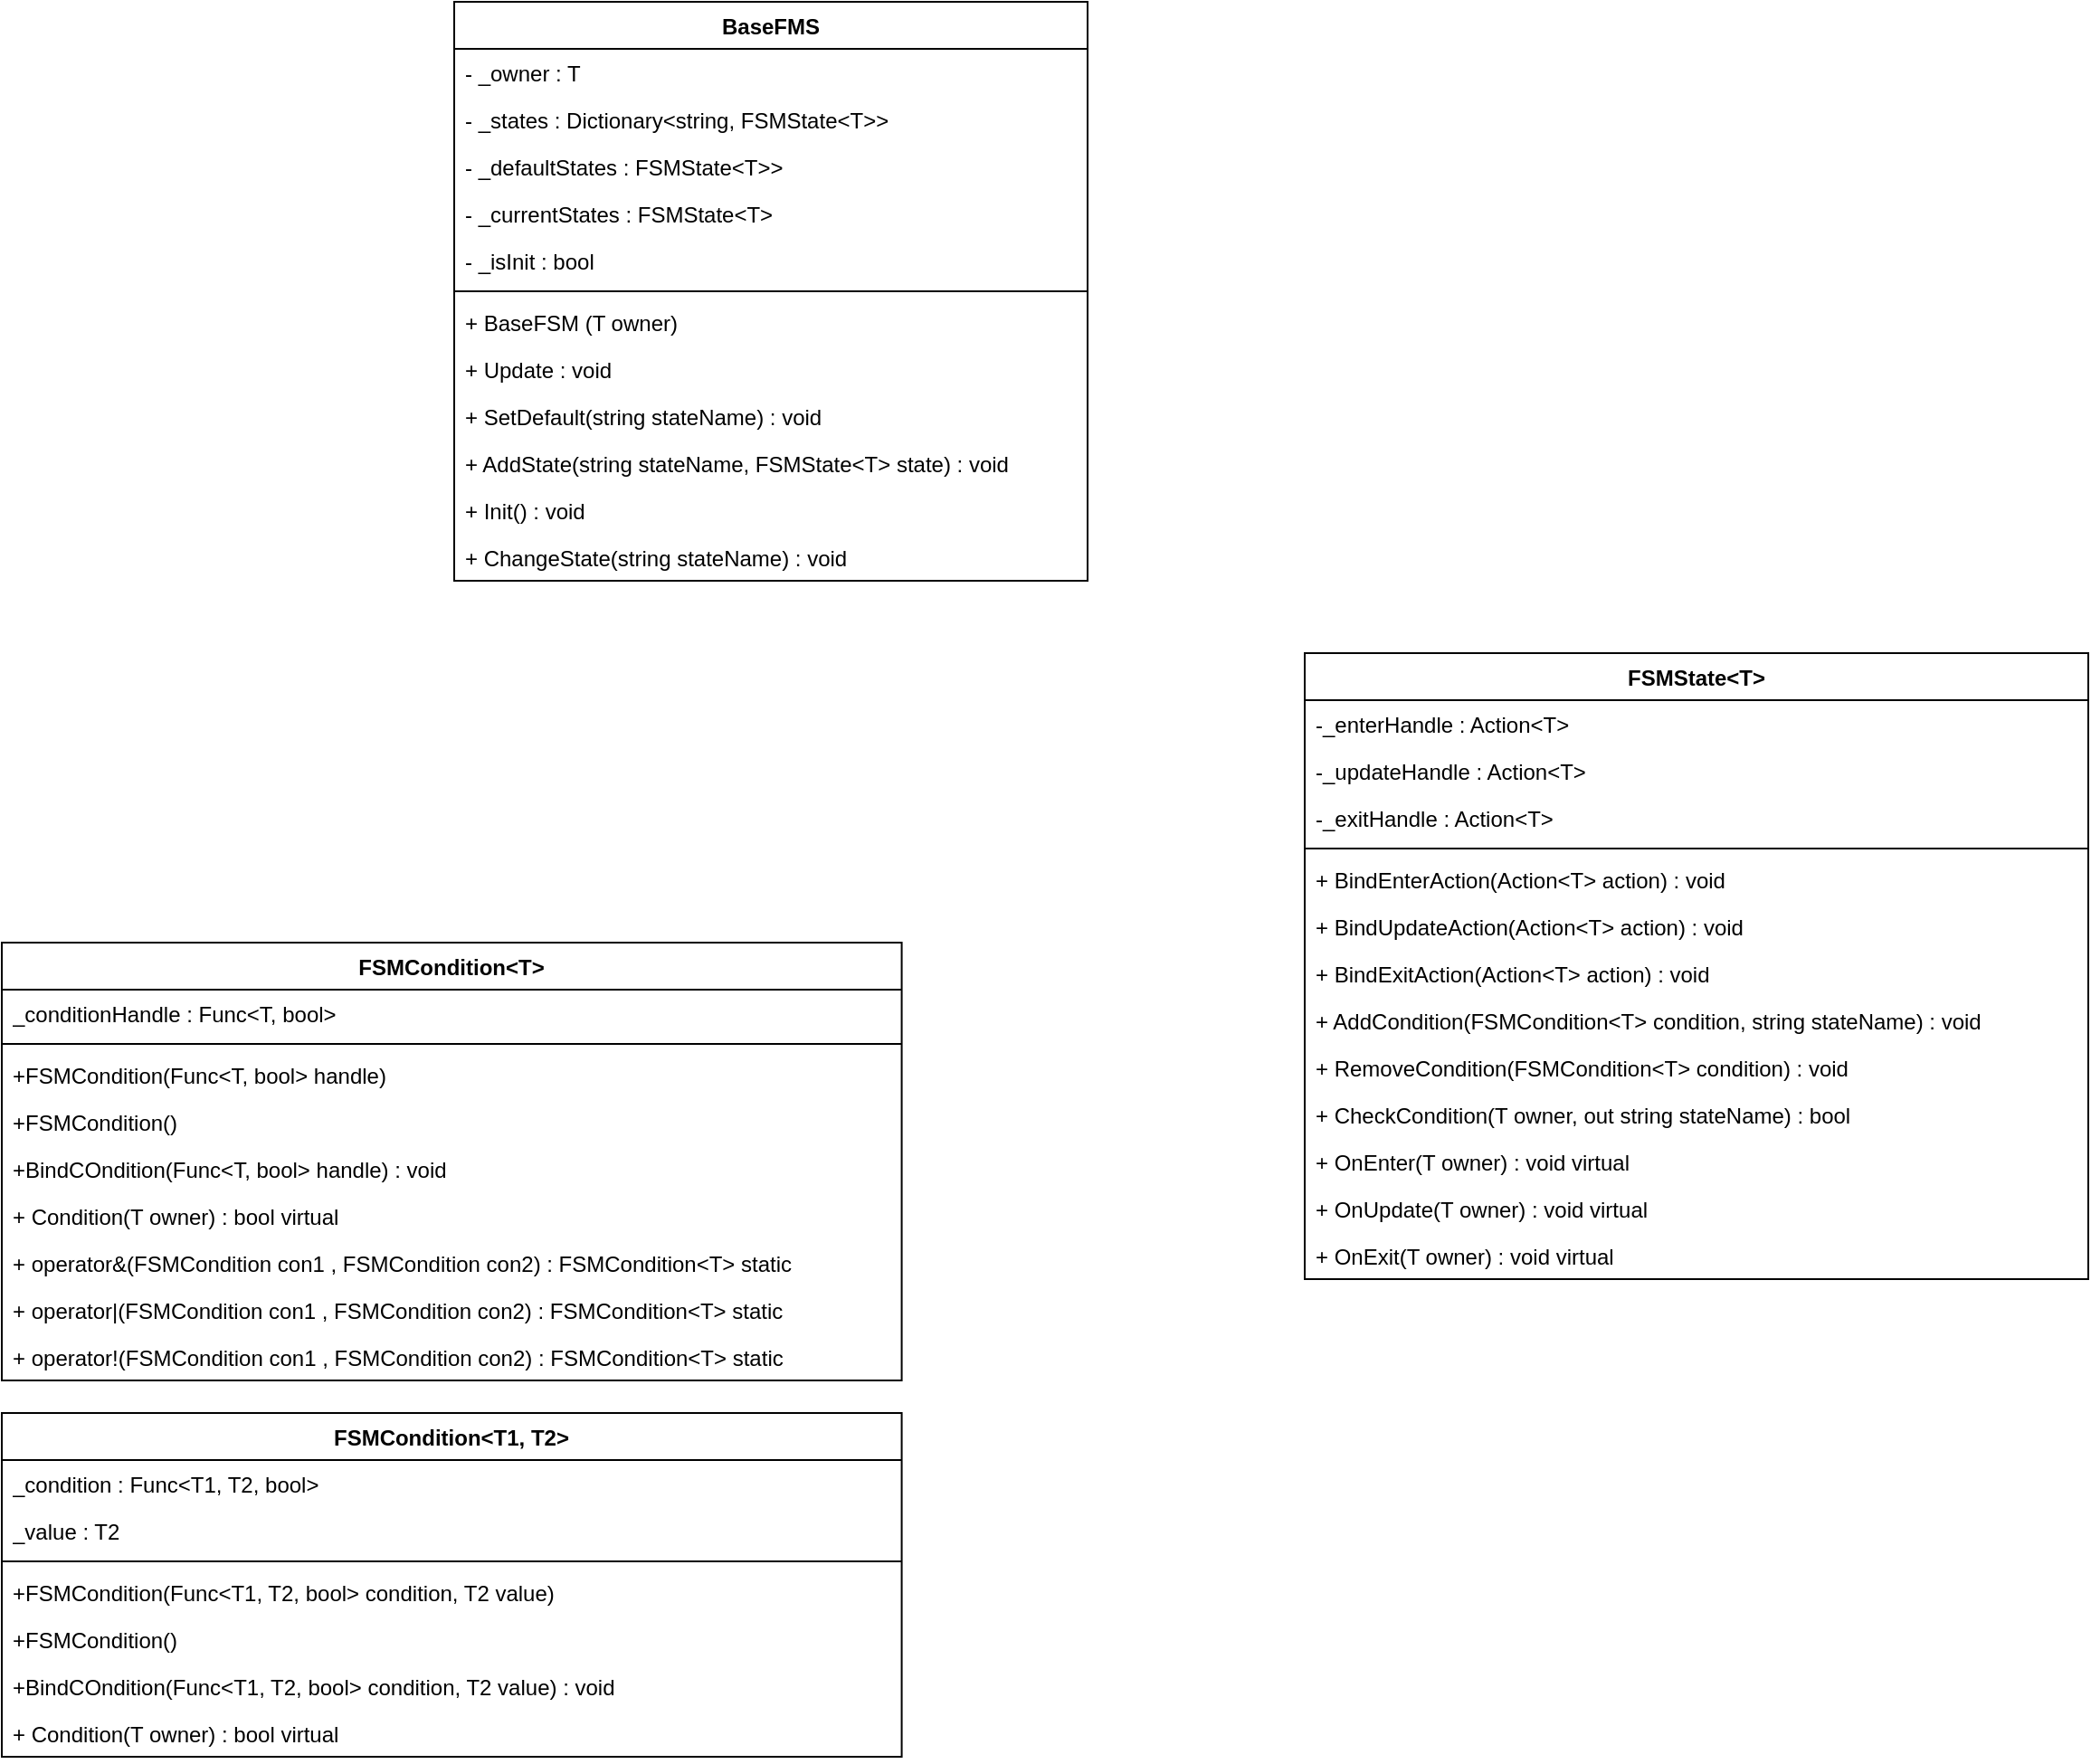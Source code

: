 <mxfile version="26.0.16">
  <diagram id="C5RBs43oDa-KdzZeNtuy" name="Page-1">
    <mxGraphModel dx="1127" dy="656" grid="1" gridSize="10" guides="1" tooltips="1" connect="1" arrows="1" fold="1" page="1" pageScale="1" pageWidth="827" pageHeight="1169" math="0" shadow="0">
      <root>
        <mxCell id="WIyWlLk6GJQsqaUBKTNV-0" />
        <mxCell id="WIyWlLk6GJQsqaUBKTNV-1" parent="WIyWlLk6GJQsqaUBKTNV-0" />
        <mxCell id="lglR9xMXQ9shgzc-vVbZ-0" value="BaseFMS" style="swimlane;fontStyle=1;align=center;verticalAlign=top;childLayout=stackLayout;horizontal=1;startSize=26;horizontalStack=0;resizeParent=1;resizeParentMax=0;resizeLast=0;collapsible=1;marginBottom=0;whiteSpace=wrap;html=1;" parent="WIyWlLk6GJQsqaUBKTNV-1" vertex="1">
          <mxGeometry x="250" y="130" width="350" height="320" as="geometry" />
        </mxCell>
        <mxCell id="lglR9xMXQ9shgzc-vVbZ-1" value="- _owner : T" style="text;strokeColor=none;fillColor=none;align=left;verticalAlign=top;spacingLeft=4;spacingRight=4;overflow=hidden;rotatable=0;points=[[0,0.5],[1,0.5]];portConstraint=eastwest;whiteSpace=wrap;html=1;" parent="lglR9xMXQ9shgzc-vVbZ-0" vertex="1">
          <mxGeometry y="26" width="350" height="26" as="geometry" />
        </mxCell>
        <mxCell id="ADLs4xy4XqtTe4u1tksE-15" value="- _states : Dictionary&amp;lt;string, FSMState&amp;lt;T&amp;gt;&amp;gt;&amp;nbsp;" style="text;strokeColor=none;fillColor=none;align=left;verticalAlign=top;spacingLeft=4;spacingRight=4;overflow=hidden;rotatable=0;points=[[0,0.5],[1,0.5]];portConstraint=eastwest;whiteSpace=wrap;html=1;" vertex="1" parent="lglR9xMXQ9shgzc-vVbZ-0">
          <mxGeometry y="52" width="350" height="26" as="geometry" />
        </mxCell>
        <mxCell id="ADLs4xy4XqtTe4u1tksE-16" value="- _defaultStates : FSMState&amp;lt;T&amp;gt;&amp;gt;" style="text;strokeColor=none;fillColor=none;align=left;verticalAlign=top;spacingLeft=4;spacingRight=4;overflow=hidden;rotatable=0;points=[[0,0.5],[1,0.5]];portConstraint=eastwest;whiteSpace=wrap;html=1;" vertex="1" parent="lglR9xMXQ9shgzc-vVbZ-0">
          <mxGeometry y="78" width="350" height="26" as="geometry" />
        </mxCell>
        <mxCell id="ADLs4xy4XqtTe4u1tksE-17" value="- _currentStates : FSMState&amp;lt;T&amp;gt;" style="text;strokeColor=none;fillColor=none;align=left;verticalAlign=top;spacingLeft=4;spacingRight=4;overflow=hidden;rotatable=0;points=[[0,0.5],[1,0.5]];portConstraint=eastwest;whiteSpace=wrap;html=1;" vertex="1" parent="lglR9xMXQ9shgzc-vVbZ-0">
          <mxGeometry y="104" width="350" height="26" as="geometry" />
        </mxCell>
        <mxCell id="ADLs4xy4XqtTe4u1tksE-18" value="- _isInit : bool" style="text;strokeColor=none;fillColor=none;align=left;verticalAlign=top;spacingLeft=4;spacingRight=4;overflow=hidden;rotatable=0;points=[[0,0.5],[1,0.5]];portConstraint=eastwest;whiteSpace=wrap;html=1;" vertex="1" parent="lglR9xMXQ9shgzc-vVbZ-0">
          <mxGeometry y="130" width="350" height="26" as="geometry" />
        </mxCell>
        <mxCell id="lglR9xMXQ9shgzc-vVbZ-2" value="" style="line;strokeWidth=1;fillColor=none;align=left;verticalAlign=middle;spacingTop=-1;spacingLeft=3;spacingRight=3;rotatable=0;labelPosition=right;points=[];portConstraint=eastwest;strokeColor=inherit;" parent="lglR9xMXQ9shgzc-vVbZ-0" vertex="1">
          <mxGeometry y="156" width="350" height="8" as="geometry" />
        </mxCell>
        <mxCell id="lglR9xMXQ9shgzc-vVbZ-3" value="+ BaseFSM (T owner)" style="text;strokeColor=none;fillColor=none;align=left;verticalAlign=top;spacingLeft=4;spacingRight=4;overflow=hidden;rotatable=0;points=[[0,0.5],[1,0.5]];portConstraint=eastwest;whiteSpace=wrap;html=1;" parent="lglR9xMXQ9shgzc-vVbZ-0" vertex="1">
          <mxGeometry y="164" width="350" height="26" as="geometry" />
        </mxCell>
        <mxCell id="ADLs4xy4XqtTe4u1tksE-19" value="+ Update : void" style="text;strokeColor=none;fillColor=none;align=left;verticalAlign=top;spacingLeft=4;spacingRight=4;overflow=hidden;rotatable=0;points=[[0,0.5],[1,0.5]];portConstraint=eastwest;whiteSpace=wrap;html=1;" vertex="1" parent="lglR9xMXQ9shgzc-vVbZ-0">
          <mxGeometry y="190" width="350" height="26" as="geometry" />
        </mxCell>
        <mxCell id="ADLs4xy4XqtTe4u1tksE-20" value="+ SetDefault(string stateName) : void" style="text;strokeColor=none;fillColor=none;align=left;verticalAlign=top;spacingLeft=4;spacingRight=4;overflow=hidden;rotatable=0;points=[[0,0.5],[1,0.5]];portConstraint=eastwest;whiteSpace=wrap;html=1;" vertex="1" parent="lglR9xMXQ9shgzc-vVbZ-0">
          <mxGeometry y="216" width="350" height="26" as="geometry" />
        </mxCell>
        <mxCell id="ADLs4xy4XqtTe4u1tksE-21" value="+ AddState(string stateName, FSMState&amp;lt;T&amp;gt; state) : void" style="text;strokeColor=none;fillColor=none;align=left;verticalAlign=top;spacingLeft=4;spacingRight=4;overflow=hidden;rotatable=0;points=[[0,0.5],[1,0.5]];portConstraint=eastwest;whiteSpace=wrap;html=1;" vertex="1" parent="lglR9xMXQ9shgzc-vVbZ-0">
          <mxGeometry y="242" width="350" height="26" as="geometry" />
        </mxCell>
        <mxCell id="ADLs4xy4XqtTe4u1tksE-22" value="+ Init() : void" style="text;strokeColor=none;fillColor=none;align=left;verticalAlign=top;spacingLeft=4;spacingRight=4;overflow=hidden;rotatable=0;points=[[0,0.5],[1,0.5]];portConstraint=eastwest;whiteSpace=wrap;html=1;" vertex="1" parent="lglR9xMXQ9shgzc-vVbZ-0">
          <mxGeometry y="268" width="350" height="26" as="geometry" />
        </mxCell>
        <mxCell id="ADLs4xy4XqtTe4u1tksE-23" value="+ ChangeState(string stateName) : void" style="text;strokeColor=none;fillColor=none;align=left;verticalAlign=top;spacingLeft=4;spacingRight=4;overflow=hidden;rotatable=0;points=[[0,0.5],[1,0.5]];portConstraint=eastwest;whiteSpace=wrap;html=1;" vertex="1" parent="lglR9xMXQ9shgzc-vVbZ-0">
          <mxGeometry y="294" width="350" height="26" as="geometry" />
        </mxCell>
        <mxCell id="lglR9xMXQ9shgzc-vVbZ-5" value="FSMCondition&amp;lt;T&amp;gt;" style="swimlane;fontStyle=1;align=center;verticalAlign=top;childLayout=stackLayout;horizontal=1;startSize=26;horizontalStack=0;resizeParent=1;resizeParentMax=0;resizeLast=0;collapsible=1;marginBottom=0;whiteSpace=wrap;html=1;" parent="WIyWlLk6GJQsqaUBKTNV-1" vertex="1">
          <mxGeometry y="650" width="497.29" height="242" as="geometry" />
        </mxCell>
        <mxCell id="lglR9xMXQ9shgzc-vVbZ-6" value="_conditionHandle : Func&amp;lt;T, bool&amp;gt;" style="text;strokeColor=none;fillColor=none;align=left;verticalAlign=top;spacingLeft=4;spacingRight=4;overflow=hidden;rotatable=0;points=[[0,0.5],[1,0.5]];portConstraint=eastwest;whiteSpace=wrap;html=1;" parent="lglR9xMXQ9shgzc-vVbZ-5" vertex="1">
          <mxGeometry y="26" width="497.29" height="26" as="geometry" />
        </mxCell>
        <mxCell id="lglR9xMXQ9shgzc-vVbZ-7" value="" style="line;strokeWidth=1;fillColor=none;align=left;verticalAlign=middle;spacingTop=-1;spacingLeft=3;spacingRight=3;rotatable=0;labelPosition=right;points=[];portConstraint=eastwest;strokeColor=inherit;" parent="lglR9xMXQ9shgzc-vVbZ-5" vertex="1">
          <mxGeometry y="52" width="497.29" height="8" as="geometry" />
        </mxCell>
        <mxCell id="lglR9xMXQ9shgzc-vVbZ-8" value="+FSMCondition(Func&amp;lt;T, bool&amp;gt; handle)" style="text;strokeColor=none;fillColor=none;align=left;verticalAlign=top;spacingLeft=4;spacingRight=4;overflow=hidden;rotatable=0;points=[[0,0.5],[1,0.5]];portConstraint=eastwest;whiteSpace=wrap;html=1;" parent="lglR9xMXQ9shgzc-vVbZ-5" vertex="1">
          <mxGeometry y="60" width="497.29" height="26" as="geometry" />
        </mxCell>
        <mxCell id="lglR9xMXQ9shgzc-vVbZ-9" value="+FSMCondition()" style="text;strokeColor=none;fillColor=none;align=left;verticalAlign=top;spacingLeft=4;spacingRight=4;overflow=hidden;rotatable=0;points=[[0,0.5],[1,0.5]];portConstraint=eastwest;whiteSpace=wrap;html=1;" parent="lglR9xMXQ9shgzc-vVbZ-5" vertex="1">
          <mxGeometry y="86" width="497.29" height="26" as="geometry" />
        </mxCell>
        <mxCell id="lglR9xMXQ9shgzc-vVbZ-10" value="+BindCOndition(Func&amp;lt;T, bool&amp;gt; handle) : void" style="text;strokeColor=none;fillColor=none;align=left;verticalAlign=top;spacingLeft=4;spacingRight=4;overflow=hidden;rotatable=0;points=[[0,0.5],[1,0.5]];portConstraint=eastwest;whiteSpace=wrap;html=1;" parent="lglR9xMXQ9shgzc-vVbZ-5" vertex="1">
          <mxGeometry y="112" width="497.29" height="26" as="geometry" />
        </mxCell>
        <mxCell id="ADLs4xy4XqtTe4u1tksE-0" value="+ Condition(T owner) : bool virtual" style="text;strokeColor=none;fillColor=none;align=left;verticalAlign=top;spacingLeft=4;spacingRight=4;overflow=hidden;rotatable=0;points=[[0,0.5],[1,0.5]];portConstraint=eastwest;whiteSpace=wrap;html=1;" vertex="1" parent="lglR9xMXQ9shgzc-vVbZ-5">
          <mxGeometry y="138" width="497.29" height="26" as="geometry" />
        </mxCell>
        <mxCell id="ADLs4xy4XqtTe4u1tksE-1" value="+ operator&amp;amp;(FSMCondition con1 , FSMCondition con2) : FSMCondition&amp;lt;T&amp;gt; static" style="text;strokeColor=none;fillColor=none;align=left;verticalAlign=top;spacingLeft=4;spacingRight=4;overflow=hidden;rotatable=0;points=[[0,0.5],[1,0.5]];portConstraint=eastwest;whiteSpace=wrap;html=1;" vertex="1" parent="lglR9xMXQ9shgzc-vVbZ-5">
          <mxGeometry y="164" width="497.29" height="26" as="geometry" />
        </mxCell>
        <mxCell id="ADLs4xy4XqtTe4u1tksE-2" value="+ operator|(FSMCondition con1 , FSMCondition con2) : FSMCondition&amp;lt;T&amp;gt; static" style="text;strokeColor=none;fillColor=none;align=left;verticalAlign=top;spacingLeft=4;spacingRight=4;overflow=hidden;rotatable=0;points=[[0,0.5],[1,0.5]];portConstraint=eastwest;whiteSpace=wrap;html=1;" vertex="1" parent="lglR9xMXQ9shgzc-vVbZ-5">
          <mxGeometry y="190" width="497.29" height="26" as="geometry" />
        </mxCell>
        <mxCell id="ADLs4xy4XqtTe4u1tksE-3" value="+ operator!(FSMCondition con1 , FSMCondition con2) : FSMCondition&amp;lt;T&amp;gt; static" style="text;strokeColor=none;fillColor=none;align=left;verticalAlign=top;spacingLeft=4;spacingRight=4;overflow=hidden;rotatable=0;points=[[0,0.5],[1,0.5]];portConstraint=eastwest;whiteSpace=wrap;html=1;" vertex="1" parent="lglR9xMXQ9shgzc-vVbZ-5">
          <mxGeometry y="216" width="497.29" height="26" as="geometry" />
        </mxCell>
        <mxCell id="ADLs4xy4XqtTe4u1tksE-4" value="FSMCondition&amp;lt;T1, T2&amp;gt;" style="swimlane;fontStyle=1;align=center;verticalAlign=top;childLayout=stackLayout;horizontal=1;startSize=26;horizontalStack=0;resizeParent=1;resizeParentMax=0;resizeLast=0;collapsible=1;marginBottom=0;whiteSpace=wrap;html=1;" vertex="1" parent="WIyWlLk6GJQsqaUBKTNV-1">
          <mxGeometry y="910" width="497.29" height="190" as="geometry" />
        </mxCell>
        <mxCell id="ADLs4xy4XqtTe4u1tksE-5" value="_condition : Func&amp;lt;T1, T2, bool&amp;gt;&lt;div&gt;&lt;br&gt;&lt;/div&gt;" style="text;strokeColor=none;fillColor=none;align=left;verticalAlign=top;spacingLeft=4;spacingRight=4;overflow=hidden;rotatable=0;points=[[0,0.5],[1,0.5]];portConstraint=eastwest;whiteSpace=wrap;html=1;" vertex="1" parent="ADLs4xy4XqtTe4u1tksE-4">
          <mxGeometry y="26" width="497.29" height="26" as="geometry" />
        </mxCell>
        <mxCell id="ADLs4xy4XqtTe4u1tksE-14" value="_value : T2" style="text;strokeColor=none;fillColor=none;align=left;verticalAlign=top;spacingLeft=4;spacingRight=4;overflow=hidden;rotatable=0;points=[[0,0.5],[1,0.5]];portConstraint=eastwest;whiteSpace=wrap;html=1;" vertex="1" parent="ADLs4xy4XqtTe4u1tksE-4">
          <mxGeometry y="52" width="497.29" height="26" as="geometry" />
        </mxCell>
        <mxCell id="ADLs4xy4XqtTe4u1tksE-6" value="" style="line;strokeWidth=1;fillColor=none;align=left;verticalAlign=middle;spacingTop=-1;spacingLeft=3;spacingRight=3;rotatable=0;labelPosition=right;points=[];portConstraint=eastwest;strokeColor=inherit;" vertex="1" parent="ADLs4xy4XqtTe4u1tksE-4">
          <mxGeometry y="78" width="497.29" height="8" as="geometry" />
        </mxCell>
        <mxCell id="ADLs4xy4XqtTe4u1tksE-7" value="+FSMCondition(Func&amp;lt;T1, T2, bool&amp;gt; condition, T2 value)" style="text;strokeColor=none;fillColor=none;align=left;verticalAlign=top;spacingLeft=4;spacingRight=4;overflow=hidden;rotatable=0;points=[[0,0.5],[1,0.5]];portConstraint=eastwest;whiteSpace=wrap;html=1;" vertex="1" parent="ADLs4xy4XqtTe4u1tksE-4">
          <mxGeometry y="86" width="497.29" height="26" as="geometry" />
        </mxCell>
        <mxCell id="ADLs4xy4XqtTe4u1tksE-8" value="+FSMCondition()" style="text;strokeColor=none;fillColor=none;align=left;verticalAlign=top;spacingLeft=4;spacingRight=4;overflow=hidden;rotatable=0;points=[[0,0.5],[1,0.5]];portConstraint=eastwest;whiteSpace=wrap;html=1;" vertex="1" parent="ADLs4xy4XqtTe4u1tksE-4">
          <mxGeometry y="112" width="497.29" height="26" as="geometry" />
        </mxCell>
        <mxCell id="ADLs4xy4XqtTe4u1tksE-9" value="+BindCOndition(Func&amp;lt;T1, T2, bool&amp;gt; condition, T2 value) : void" style="text;strokeColor=none;fillColor=none;align=left;verticalAlign=top;spacingLeft=4;spacingRight=4;overflow=hidden;rotatable=0;points=[[0,0.5],[1,0.5]];portConstraint=eastwest;whiteSpace=wrap;html=1;" vertex="1" parent="ADLs4xy4XqtTe4u1tksE-4">
          <mxGeometry y="138" width="497.29" height="26" as="geometry" />
        </mxCell>
        <mxCell id="ADLs4xy4XqtTe4u1tksE-10" value="+ Condition(T owner) : bool virtual" style="text;strokeColor=none;fillColor=none;align=left;verticalAlign=top;spacingLeft=4;spacingRight=4;overflow=hidden;rotatable=0;points=[[0,0.5],[1,0.5]];portConstraint=eastwest;whiteSpace=wrap;html=1;" vertex="1" parent="ADLs4xy4XqtTe4u1tksE-4">
          <mxGeometry y="164" width="497.29" height="26" as="geometry" />
        </mxCell>
        <mxCell id="ADLs4xy4XqtTe4u1tksE-24" value="FSMState&amp;lt;T&amp;gt;" style="swimlane;fontStyle=1;align=center;verticalAlign=top;childLayout=stackLayout;horizontal=1;startSize=26;horizontalStack=0;resizeParent=1;resizeParentMax=0;resizeLast=0;collapsible=1;marginBottom=0;whiteSpace=wrap;html=1;" vertex="1" parent="WIyWlLk6GJQsqaUBKTNV-1">
          <mxGeometry x="720" y="490" width="433" height="346" as="geometry" />
        </mxCell>
        <mxCell id="ADLs4xy4XqtTe4u1tksE-25" value="-_enterHandle : Action&amp;lt;T&amp;gt;" style="text;strokeColor=none;fillColor=none;align=left;verticalAlign=top;spacingLeft=4;spacingRight=4;overflow=hidden;rotatable=0;points=[[0,0.5],[1,0.5]];portConstraint=eastwest;whiteSpace=wrap;html=1;" vertex="1" parent="ADLs4xy4XqtTe4u1tksE-24">
          <mxGeometry y="26" width="433" height="26" as="geometry" />
        </mxCell>
        <mxCell id="ADLs4xy4XqtTe4u1tksE-28" value="-_updateHandle : Action&amp;lt;T&amp;gt;" style="text;strokeColor=none;fillColor=none;align=left;verticalAlign=top;spacingLeft=4;spacingRight=4;overflow=hidden;rotatable=0;points=[[0,0.5],[1,0.5]];portConstraint=eastwest;whiteSpace=wrap;html=1;" vertex="1" parent="ADLs4xy4XqtTe4u1tksE-24">
          <mxGeometry y="52" width="433" height="26" as="geometry" />
        </mxCell>
        <mxCell id="ADLs4xy4XqtTe4u1tksE-29" value="-_exitHandle : Action&amp;lt;T&amp;gt;" style="text;strokeColor=none;fillColor=none;align=left;verticalAlign=top;spacingLeft=4;spacingRight=4;overflow=hidden;rotatable=0;points=[[0,0.5],[1,0.5]];portConstraint=eastwest;whiteSpace=wrap;html=1;" vertex="1" parent="ADLs4xy4XqtTe4u1tksE-24">
          <mxGeometry y="78" width="433" height="26" as="geometry" />
        </mxCell>
        <mxCell id="ADLs4xy4XqtTe4u1tksE-26" value="" style="line;strokeWidth=1;fillColor=none;align=left;verticalAlign=middle;spacingTop=-1;spacingLeft=3;spacingRight=3;rotatable=0;labelPosition=right;points=[];portConstraint=eastwest;strokeColor=inherit;" vertex="1" parent="ADLs4xy4XqtTe4u1tksE-24">
          <mxGeometry y="104" width="433" height="8" as="geometry" />
        </mxCell>
        <mxCell id="ADLs4xy4XqtTe4u1tksE-27" value="+ BindEnterAction(Action&amp;lt;T&amp;gt; action) : void" style="text;strokeColor=none;fillColor=none;align=left;verticalAlign=top;spacingLeft=4;spacingRight=4;overflow=hidden;rotatable=0;points=[[0,0.5],[1,0.5]];portConstraint=eastwest;whiteSpace=wrap;html=1;" vertex="1" parent="ADLs4xy4XqtTe4u1tksE-24">
          <mxGeometry y="112" width="433" height="26" as="geometry" />
        </mxCell>
        <mxCell id="ADLs4xy4XqtTe4u1tksE-30" value="+ BindUpdateAction(Action&amp;lt;T&amp;gt; action) : void" style="text;strokeColor=none;fillColor=none;align=left;verticalAlign=top;spacingLeft=4;spacingRight=4;overflow=hidden;rotatable=0;points=[[0,0.5],[1,0.5]];portConstraint=eastwest;whiteSpace=wrap;html=1;" vertex="1" parent="ADLs4xy4XqtTe4u1tksE-24">
          <mxGeometry y="138" width="433" height="26" as="geometry" />
        </mxCell>
        <mxCell id="ADLs4xy4XqtTe4u1tksE-38" value="+ BindExitAction(Action&amp;lt;T&amp;gt; action) : void" style="text;strokeColor=none;fillColor=none;align=left;verticalAlign=top;spacingLeft=4;spacingRight=4;overflow=hidden;rotatable=0;points=[[0,0.5],[1,0.5]];portConstraint=eastwest;whiteSpace=wrap;html=1;" vertex="1" parent="ADLs4xy4XqtTe4u1tksE-24">
          <mxGeometry y="164" width="433" height="26" as="geometry" />
        </mxCell>
        <mxCell id="ADLs4xy4XqtTe4u1tksE-39" value="+ AddCondition(FSMCondition&amp;lt;T&amp;gt; condition, string stateName) : void" style="text;strokeColor=none;fillColor=none;align=left;verticalAlign=top;spacingLeft=4;spacingRight=4;overflow=hidden;rotatable=0;points=[[0,0.5],[1,0.5]];portConstraint=eastwest;whiteSpace=wrap;html=1;" vertex="1" parent="ADLs4xy4XqtTe4u1tksE-24">
          <mxGeometry y="190" width="433" height="26" as="geometry" />
        </mxCell>
        <mxCell id="ADLs4xy4XqtTe4u1tksE-40" value="+ RemoveCondition(FSMCondition&amp;lt;T&amp;gt; condition) : void" style="text;strokeColor=none;fillColor=none;align=left;verticalAlign=top;spacingLeft=4;spacingRight=4;overflow=hidden;rotatable=0;points=[[0,0.5],[1,0.5]];portConstraint=eastwest;whiteSpace=wrap;html=1;" vertex="1" parent="ADLs4xy4XqtTe4u1tksE-24">
          <mxGeometry y="216" width="433" height="26" as="geometry" />
        </mxCell>
        <mxCell id="ADLs4xy4XqtTe4u1tksE-41" value="+ CheckCondition(T owner, out string stateName) : bool" style="text;strokeColor=none;fillColor=none;align=left;verticalAlign=top;spacingLeft=4;spacingRight=4;overflow=hidden;rotatable=0;points=[[0,0.5],[1,0.5]];portConstraint=eastwest;whiteSpace=wrap;html=1;" vertex="1" parent="ADLs4xy4XqtTe4u1tksE-24">
          <mxGeometry y="242" width="433" height="26" as="geometry" />
        </mxCell>
        <mxCell id="ADLs4xy4XqtTe4u1tksE-42" value="+ OnEnter(T owner) : void virtual" style="text;strokeColor=none;fillColor=none;align=left;verticalAlign=top;spacingLeft=4;spacingRight=4;overflow=hidden;rotatable=0;points=[[0,0.5],[1,0.5]];portConstraint=eastwest;whiteSpace=wrap;html=1;" vertex="1" parent="ADLs4xy4XqtTe4u1tksE-24">
          <mxGeometry y="268" width="433" height="26" as="geometry" />
        </mxCell>
        <mxCell id="ADLs4xy4XqtTe4u1tksE-43" value="+ OnUpdate(T owner) : void virtual" style="text;strokeColor=none;fillColor=none;align=left;verticalAlign=top;spacingLeft=4;spacingRight=4;overflow=hidden;rotatable=0;points=[[0,0.5],[1,0.5]];portConstraint=eastwest;whiteSpace=wrap;html=1;" vertex="1" parent="ADLs4xy4XqtTe4u1tksE-24">
          <mxGeometry y="294" width="433" height="26" as="geometry" />
        </mxCell>
        <mxCell id="ADLs4xy4XqtTe4u1tksE-44" value="+ OnExit(T owner) : void virtual" style="text;strokeColor=none;fillColor=none;align=left;verticalAlign=top;spacingLeft=4;spacingRight=4;overflow=hidden;rotatable=0;points=[[0,0.5],[1,0.5]];portConstraint=eastwest;whiteSpace=wrap;html=1;" vertex="1" parent="ADLs4xy4XqtTe4u1tksE-24">
          <mxGeometry y="320" width="433" height="26" as="geometry" />
        </mxCell>
      </root>
    </mxGraphModel>
  </diagram>
</mxfile>
